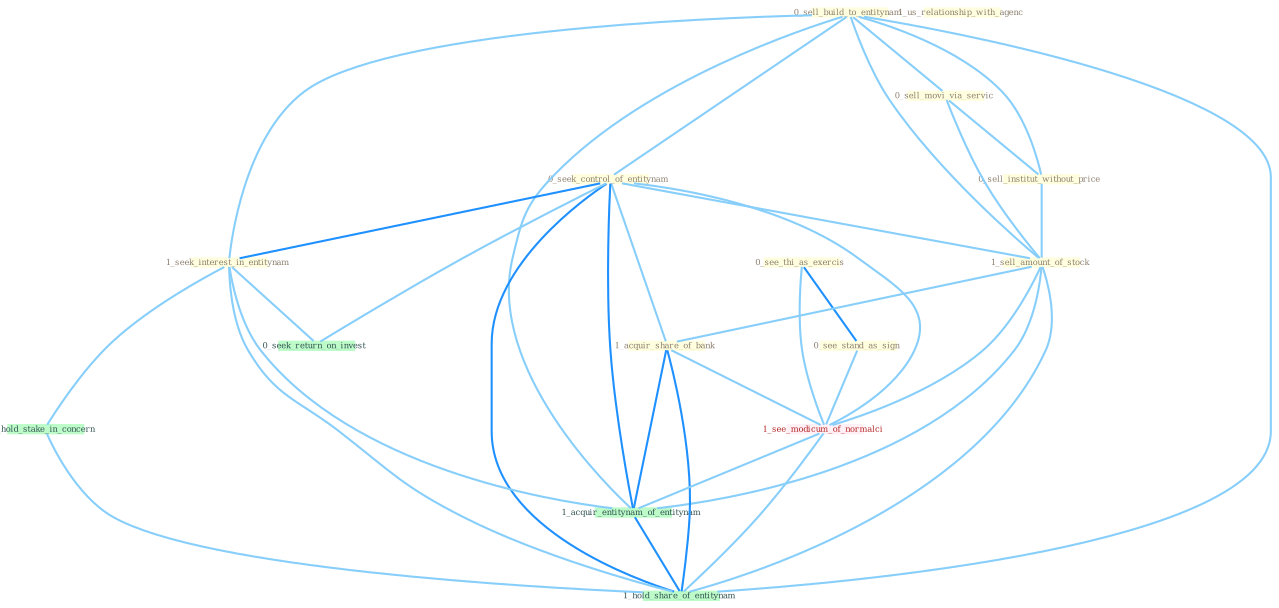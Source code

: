 Graph G{ 
    node
    [shape=polygon,style=filled,width=.5,height=.06,color="#BDFCC9",fixedsize=true,fontsize=4,
    fontcolor="#2f4f4f"];
    {node
    [color="#ffffe0", fontcolor="#8b7d6b"] "0_sell_build_to_entitynam " "0_sell_movi_via_servic " "0_sell_institut_without_price " "0_seek_control_of_entitynam " "1_seek_interest_in_entitynam " "1_us_relationship_with_agenc " "0_see_thi_as_exercis " "1_sell_amount_of_stock " "0_see_stand_as_sign " "1_acquir_share_of_bank "}
{node [color="#fff0f5", fontcolor="#b22222"] "1_see_modicum_of_normalci "}
edge [color="#B0E2FF"];

	"0_sell_build_to_entitynam " -- "0_sell_movi_via_servic " [w="1", color="#87cefa" ];
	"0_sell_build_to_entitynam " -- "0_sell_institut_without_price " [w="1", color="#87cefa" ];
	"0_sell_build_to_entitynam " -- "0_seek_control_of_entitynam " [w="1", color="#87cefa" ];
	"0_sell_build_to_entitynam " -- "1_seek_interest_in_entitynam " [w="1", color="#87cefa" ];
	"0_sell_build_to_entitynam " -- "1_sell_amount_of_stock " [w="1", color="#87cefa" ];
	"0_sell_build_to_entitynam " -- "1_acquir_entitynam_of_entitynam " [w="1", color="#87cefa" ];
	"0_sell_build_to_entitynam " -- "1_hold_share_of_entitynam " [w="1", color="#87cefa" ];
	"0_sell_movi_via_servic " -- "0_sell_institut_without_price " [w="1", color="#87cefa" ];
	"0_sell_movi_via_servic " -- "1_sell_amount_of_stock " [w="1", color="#87cefa" ];
	"0_sell_institut_without_price " -- "1_sell_amount_of_stock " [w="1", color="#87cefa" ];
	"0_seek_control_of_entitynam " -- "1_seek_interest_in_entitynam " [w="2", color="#1e90ff" , len=0.8];
	"0_seek_control_of_entitynam " -- "1_sell_amount_of_stock " [w="1", color="#87cefa" ];
	"0_seek_control_of_entitynam " -- "1_acquir_share_of_bank " [w="1", color="#87cefa" ];
	"0_seek_control_of_entitynam " -- "0_seek_return_on_invest " [w="1", color="#87cefa" ];
	"0_seek_control_of_entitynam " -- "1_see_modicum_of_normalci " [w="1", color="#87cefa" ];
	"0_seek_control_of_entitynam " -- "1_acquir_entitynam_of_entitynam " [w="2", color="#1e90ff" , len=0.8];
	"0_seek_control_of_entitynam " -- "1_hold_share_of_entitynam " [w="2", color="#1e90ff" , len=0.8];
	"1_seek_interest_in_entitynam " -- "1_hold_stake_in_concern " [w="1", color="#87cefa" ];
	"1_seek_interest_in_entitynam " -- "0_seek_return_on_invest " [w="1", color="#87cefa" ];
	"1_seek_interest_in_entitynam " -- "1_acquir_entitynam_of_entitynam " [w="1", color="#87cefa" ];
	"1_seek_interest_in_entitynam " -- "1_hold_share_of_entitynam " [w="1", color="#87cefa" ];
	"0_see_thi_as_exercis " -- "0_see_stand_as_sign " [w="2", color="#1e90ff" , len=0.8];
	"0_see_thi_as_exercis " -- "1_see_modicum_of_normalci " [w="1", color="#87cefa" ];
	"1_sell_amount_of_stock " -- "1_acquir_share_of_bank " [w="1", color="#87cefa" ];
	"1_sell_amount_of_stock " -- "1_see_modicum_of_normalci " [w="1", color="#87cefa" ];
	"1_sell_amount_of_stock " -- "1_acquir_entitynam_of_entitynam " [w="1", color="#87cefa" ];
	"1_sell_amount_of_stock " -- "1_hold_share_of_entitynam " [w="1", color="#87cefa" ];
	"0_see_stand_as_sign " -- "1_see_modicum_of_normalci " [w="1", color="#87cefa" ];
	"1_acquir_share_of_bank " -- "1_see_modicum_of_normalci " [w="1", color="#87cefa" ];
	"1_acquir_share_of_bank " -- "1_acquir_entitynam_of_entitynam " [w="2", color="#1e90ff" , len=0.8];
	"1_acquir_share_of_bank " -- "1_hold_share_of_entitynam " [w="2", color="#1e90ff" , len=0.8];
	"1_hold_stake_in_concern " -- "1_hold_share_of_entitynam " [w="1", color="#87cefa" ];
	"1_see_modicum_of_normalci " -- "1_acquir_entitynam_of_entitynam " [w="1", color="#87cefa" ];
	"1_see_modicum_of_normalci " -- "1_hold_share_of_entitynam " [w="1", color="#87cefa" ];
	"1_acquir_entitynam_of_entitynam " -- "1_hold_share_of_entitynam " [w="2", color="#1e90ff" , len=0.8];
}